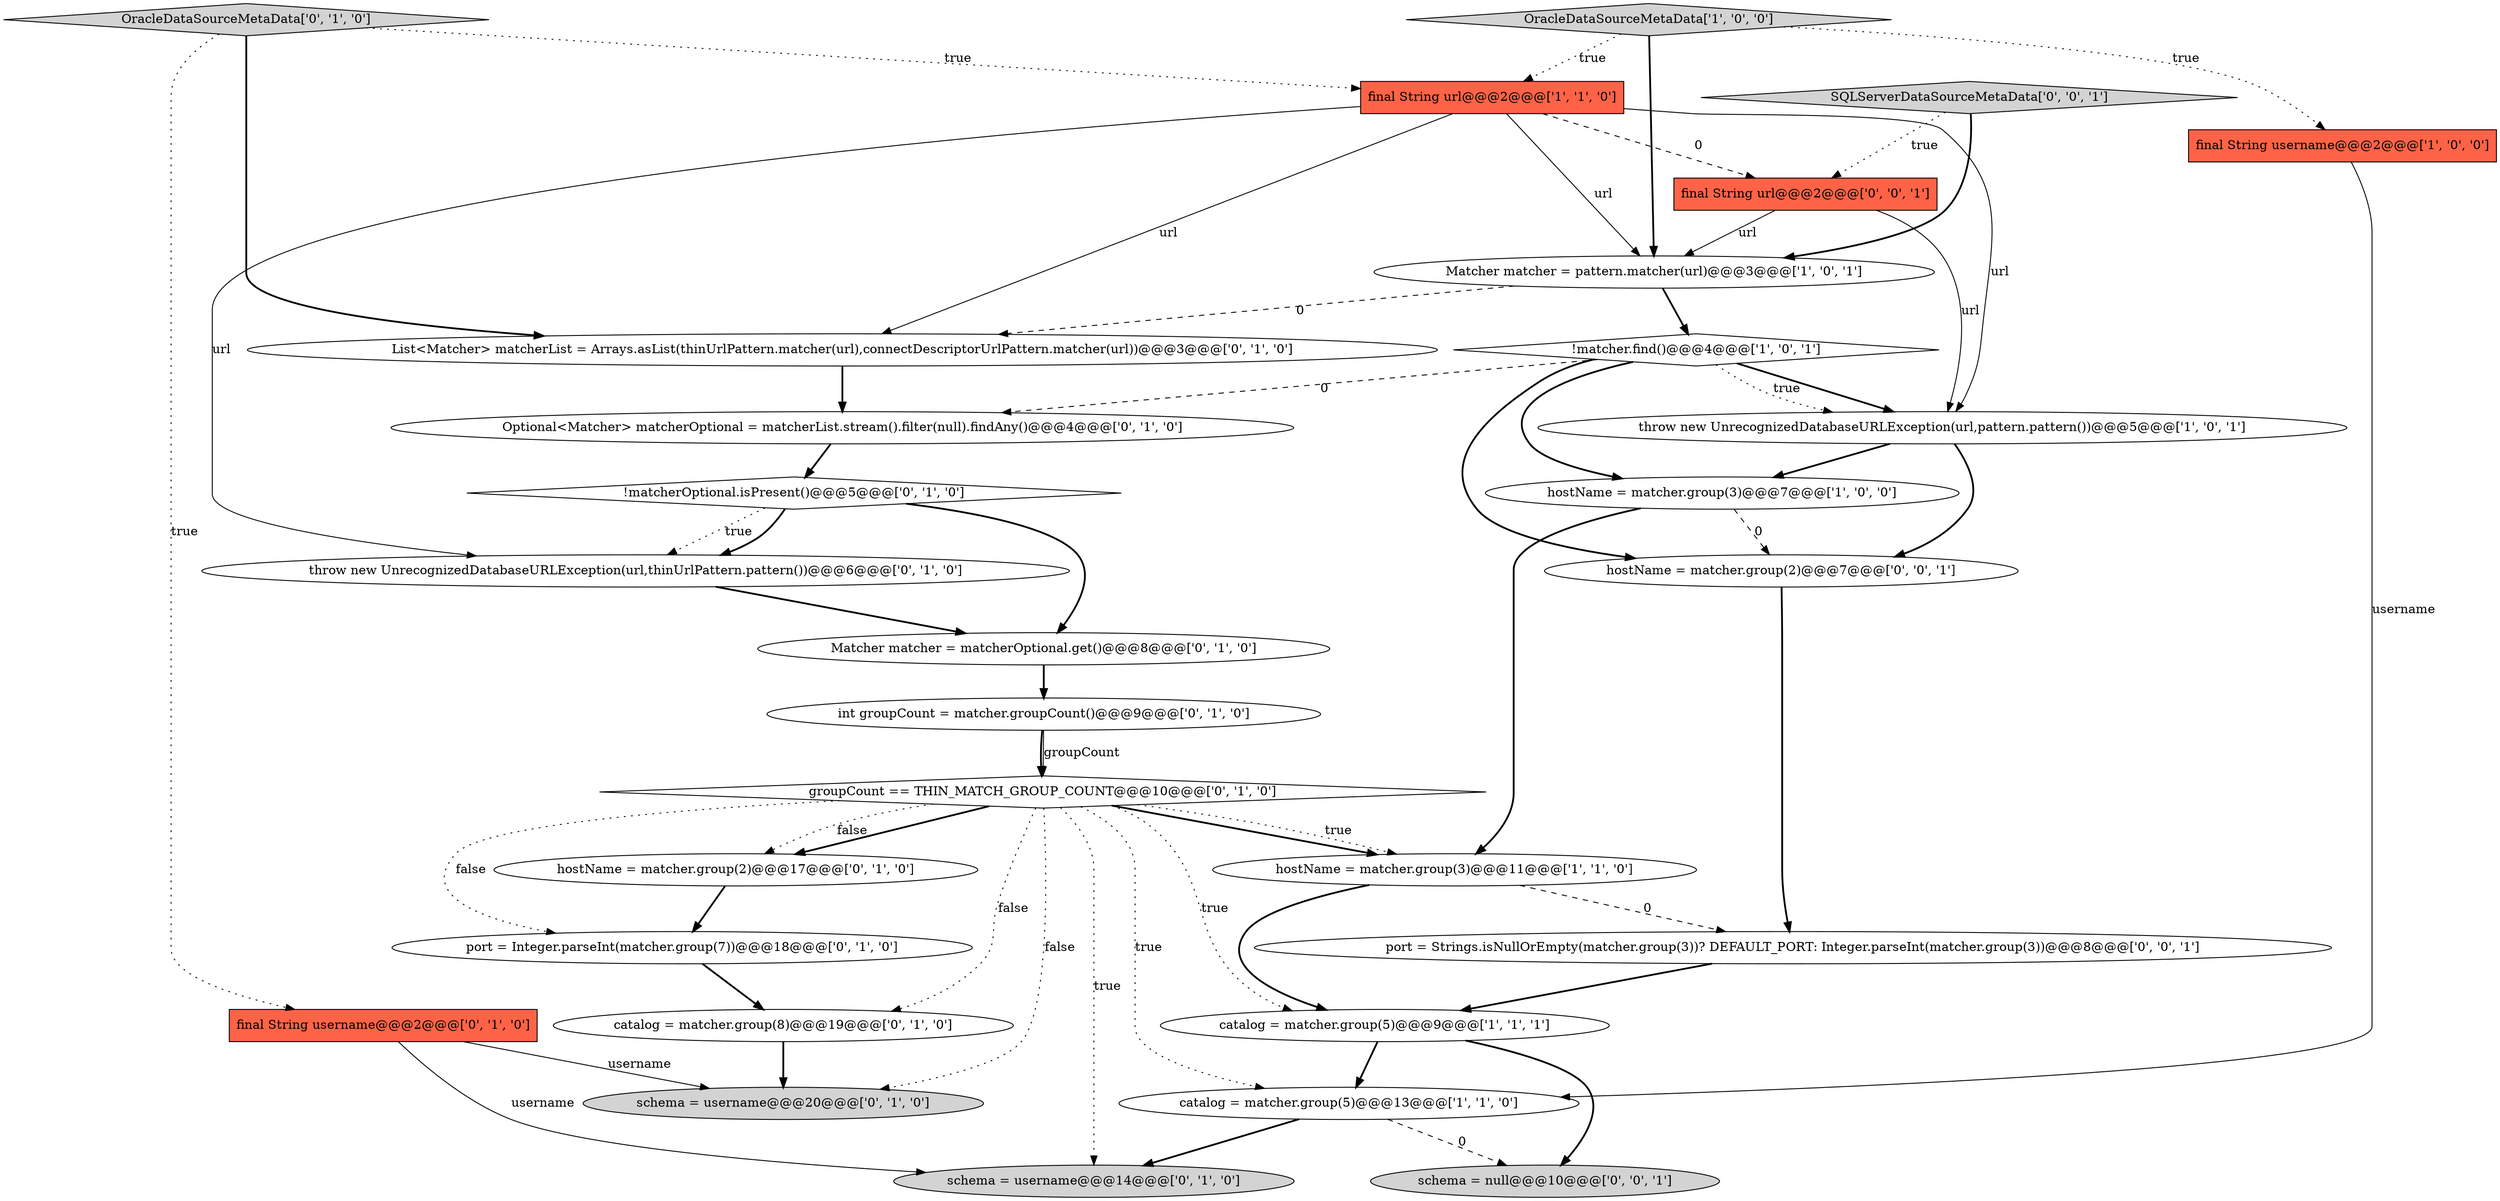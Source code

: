 digraph {
1 [style = filled, label = "final String username@@@2@@@['1', '0', '0']", fillcolor = tomato, shape = box image = "AAA0AAABBB1BBB"];
28 [style = filled, label = "schema = null@@@10@@@['0', '0', '1']", fillcolor = lightgray, shape = ellipse image = "AAA0AAABBB3BBB"];
27 [style = filled, label = "hostName = matcher.group(2)@@@7@@@['0', '0', '1']", fillcolor = white, shape = ellipse image = "AAA0AAABBB3BBB"];
8 [style = filled, label = "!matcher.find()@@@4@@@['1', '0', '1']", fillcolor = white, shape = diamond image = "AAA0AAABBB1BBB"];
18 [style = filled, label = "!matcherOptional.isPresent()@@@5@@@['0', '1', '0']", fillcolor = white, shape = diamond image = "AAA0AAABBB2BBB"];
12 [style = filled, label = "schema = username@@@14@@@['0', '1', '0']", fillcolor = lightgray, shape = ellipse image = "AAA0AAABBB2BBB"];
11 [style = filled, label = "final String username@@@2@@@['0', '1', '0']", fillcolor = tomato, shape = box image = "AAA0AAABBB2BBB"];
6 [style = filled, label = "hostName = matcher.group(3)@@@7@@@['1', '0', '0']", fillcolor = white, shape = ellipse image = "AAA0AAABBB1BBB"];
22 [style = filled, label = "catalog = matcher.group(8)@@@19@@@['0', '1', '0']", fillcolor = white, shape = ellipse image = "AAA1AAABBB2BBB"];
7 [style = filled, label = "catalog = matcher.group(5)@@@9@@@['1', '1', '1']", fillcolor = white, shape = ellipse image = "AAA0AAABBB1BBB"];
21 [style = filled, label = "port = Integer.parseInt(matcher.group(7))@@@18@@@['0', '1', '0']", fillcolor = white, shape = ellipse image = "AAA1AAABBB2BBB"];
9 [style = filled, label = "final String url@@@2@@@['1', '1', '0']", fillcolor = tomato, shape = box image = "AAA0AAABBB1BBB"];
23 [style = filled, label = "int groupCount = matcher.groupCount()@@@9@@@['0', '1', '0']", fillcolor = white, shape = ellipse image = "AAA1AAABBB2BBB"];
5 [style = filled, label = "throw new UnrecognizedDatabaseURLException(url,pattern.pattern())@@@5@@@['1', '0', '1']", fillcolor = white, shape = ellipse image = "AAA0AAABBB1BBB"];
14 [style = filled, label = "OracleDataSourceMetaData['0', '1', '0']", fillcolor = lightgray, shape = diamond image = "AAA0AAABBB2BBB"];
3 [style = filled, label = "Matcher matcher = pattern.matcher(url)@@@3@@@['1', '0', '1']", fillcolor = white, shape = ellipse image = "AAA0AAABBB1BBB"];
10 [style = filled, label = "Matcher matcher = matcherOptional.get()@@@8@@@['0', '1', '0']", fillcolor = white, shape = ellipse image = "AAA1AAABBB2BBB"];
4 [style = filled, label = "OracleDataSourceMetaData['1', '0', '0']", fillcolor = lightgray, shape = diamond image = "AAA0AAABBB1BBB"];
20 [style = filled, label = "throw new UnrecognizedDatabaseURLException(url,thinUrlPattern.pattern())@@@6@@@['0', '1', '0']", fillcolor = white, shape = ellipse image = "AAA1AAABBB2BBB"];
16 [style = filled, label = "List<Matcher> matcherList = Arrays.asList(thinUrlPattern.matcher(url),connectDescriptorUrlPattern.matcher(url))@@@3@@@['0', '1', '0']", fillcolor = white, shape = ellipse image = "AAA1AAABBB2BBB"];
13 [style = filled, label = "Optional<Matcher> matcherOptional = matcherList.stream().filter(null).findAny()@@@4@@@['0', '1', '0']", fillcolor = white, shape = ellipse image = "AAA1AAABBB2BBB"];
17 [style = filled, label = "schema = username@@@20@@@['0', '1', '0']", fillcolor = lightgray, shape = ellipse image = "AAA1AAABBB2BBB"];
25 [style = filled, label = "SQLServerDataSourceMetaData['0', '0', '1']", fillcolor = lightgray, shape = diamond image = "AAA0AAABBB3BBB"];
19 [style = filled, label = "hostName = matcher.group(2)@@@17@@@['0', '1', '0']", fillcolor = white, shape = ellipse image = "AAA1AAABBB2BBB"];
15 [style = filled, label = "groupCount == THIN_MATCH_GROUP_COUNT@@@10@@@['0', '1', '0']", fillcolor = white, shape = diamond image = "AAA1AAABBB2BBB"];
2 [style = filled, label = "hostName = matcher.group(3)@@@11@@@['1', '1', '0']", fillcolor = white, shape = ellipse image = "AAA0AAABBB1BBB"];
24 [style = filled, label = "port = Strings.isNullOrEmpty(matcher.group(3))? DEFAULT_PORT: Integer.parseInt(matcher.group(3))@@@8@@@['0', '0', '1']", fillcolor = white, shape = ellipse image = "AAA0AAABBB3BBB"];
0 [style = filled, label = "catalog = matcher.group(5)@@@13@@@['1', '1', '0']", fillcolor = white, shape = ellipse image = "AAA0AAABBB1BBB"];
26 [style = filled, label = "final String url@@@2@@@['0', '0', '1']", fillcolor = tomato, shape = box image = "AAA0AAABBB3BBB"];
26->3 [style = solid, label="url"];
7->28 [style = bold, label=""];
25->3 [style = bold, label=""];
18->20 [style = dotted, label="true"];
18->20 [style = bold, label=""];
23->15 [style = bold, label=""];
0->28 [style = dashed, label="0"];
8->5 [style = bold, label=""];
14->16 [style = bold, label=""];
20->10 [style = bold, label=""];
10->23 [style = bold, label=""];
21->22 [style = bold, label=""];
24->7 [style = bold, label=""];
2->7 [style = bold, label=""];
3->16 [style = dashed, label="0"];
8->13 [style = dashed, label="0"];
9->16 [style = solid, label="url"];
15->19 [style = bold, label=""];
9->20 [style = solid, label="url"];
8->6 [style = bold, label=""];
25->26 [style = dotted, label="true"];
22->17 [style = bold, label=""];
4->1 [style = dotted, label="true"];
16->13 [style = bold, label=""];
9->26 [style = dashed, label="0"];
15->12 [style = dotted, label="true"];
13->18 [style = bold, label=""];
15->2 [style = bold, label=""];
6->2 [style = bold, label=""];
8->27 [style = bold, label=""];
9->5 [style = solid, label="url"];
9->3 [style = solid, label="url"];
15->17 [style = dotted, label="false"];
11->12 [style = solid, label="username"];
15->22 [style = dotted, label="false"];
19->21 [style = bold, label=""];
15->0 [style = dotted, label="true"];
27->24 [style = bold, label=""];
2->24 [style = dashed, label="0"];
11->17 [style = solid, label="username"];
0->12 [style = bold, label=""];
15->2 [style = dotted, label="true"];
18->10 [style = bold, label=""];
7->0 [style = bold, label=""];
5->27 [style = bold, label=""];
3->8 [style = bold, label=""];
23->15 [style = solid, label="groupCount"];
8->5 [style = dotted, label="true"];
4->9 [style = dotted, label="true"];
15->19 [style = dotted, label="false"];
15->7 [style = dotted, label="true"];
26->5 [style = solid, label="url"];
14->11 [style = dotted, label="true"];
6->27 [style = dashed, label="0"];
4->3 [style = bold, label=""];
5->6 [style = bold, label=""];
1->0 [style = solid, label="username"];
15->21 [style = dotted, label="false"];
14->9 [style = dotted, label="true"];
}
